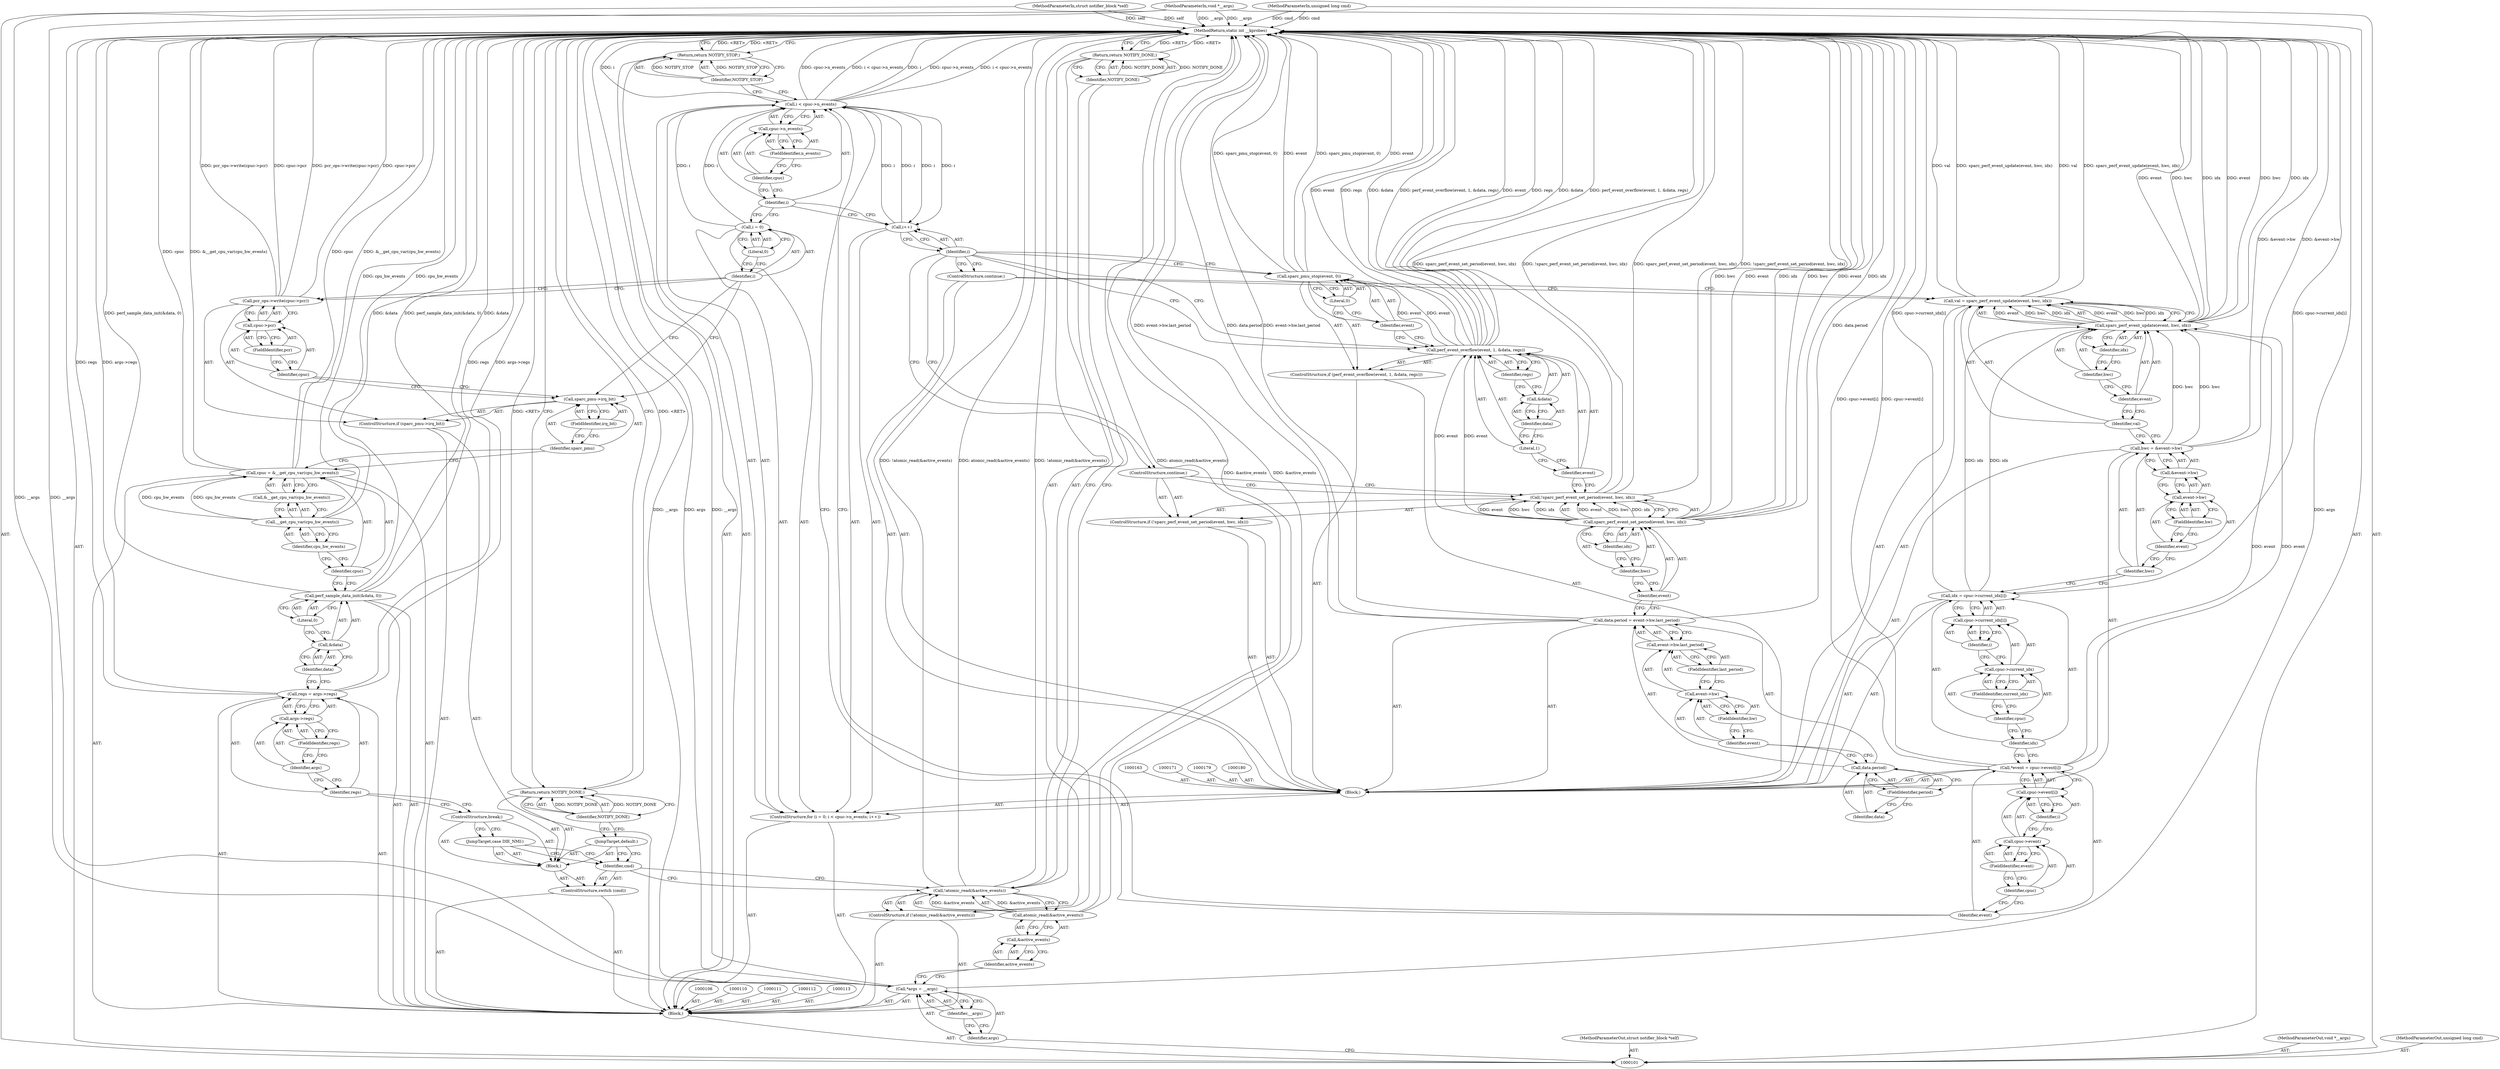 digraph "1_linux_a8b0ca17b80e92faab46ee7179ba9e99ccb61233_31" {
"1000222" [label="(MethodReturn,static int __kprobes)"];
"1000102" [label="(MethodParameterIn,struct notifier_block *self)"];
"1000316" [label="(MethodParameterOut,struct notifier_block *self)"];
"1000114" [label="(ControlStructure,if (!atomic_read(&active_events)))"];
"1000117" [label="(Call,&active_events)"];
"1000118" [label="(Identifier,active_events)"];
"1000115" [label="(Call,!atomic_read(&active_events))"];
"1000116" [label="(Call,atomic_read(&active_events))"];
"1000119" [label="(Return,return NOTIFY_DONE;)"];
"1000120" [label="(Identifier,NOTIFY_DONE)"];
"1000121" [label="(ControlStructure,switch (cmd))"];
"1000123" [label="(Block,)"];
"1000122" [label="(Identifier,cmd)"];
"1000124" [label="(JumpTarget,case DIE_NMI:)"];
"1000125" [label="(ControlStructure,break;)"];
"1000126" [label="(JumpTarget,default:)"];
"1000127" [label="(Return,return NOTIFY_DONE;)"];
"1000128" [label="(Identifier,NOTIFY_DONE)"];
"1000104" [label="(MethodParameterIn,void *__args)"];
"1000318" [label="(MethodParameterOut,void *__args)"];
"1000103" [label="(MethodParameterIn,unsigned long cmd)"];
"1000317" [label="(MethodParameterOut,unsigned long cmd)"];
"1000129" [label="(Call,regs = args->regs)"];
"1000130" [label="(Identifier,regs)"];
"1000133" [label="(FieldIdentifier,regs)"];
"1000131" [label="(Call,args->regs)"];
"1000132" [label="(Identifier,args)"];
"1000134" [label="(Call,perf_sample_data_init(&data, 0))"];
"1000135" [label="(Call,&data)"];
"1000136" [label="(Identifier,data)"];
"1000137" [label="(Literal,0)"];
"1000138" [label="(Call,cpuc = &__get_cpu_var(cpu_hw_events))"];
"1000139" [label="(Identifier,cpuc)"];
"1000142" [label="(Identifier,cpu_hw_events)"];
"1000140" [label="(Call,&__get_cpu_var(cpu_hw_events))"];
"1000141" [label="(Call,__get_cpu_var(cpu_hw_events))"];
"1000105" [label="(Block,)"];
"1000143" [label="(ControlStructure,if (sparc_pmu->irq_bit))"];
"1000146" [label="(FieldIdentifier,irq_bit)"];
"1000144" [label="(Call,sparc_pmu->irq_bit)"];
"1000145" [label="(Identifier,sparc_pmu)"];
"1000148" [label="(Call,cpuc->pcr)"];
"1000149" [label="(Identifier,cpuc)"];
"1000147" [label="(Call,pcr_ops->write(cpuc->pcr))"];
"1000150" [label="(FieldIdentifier,pcr)"];
"1000151" [label="(ControlStructure,for (i = 0; i < cpuc->n_events; i++))"];
"1000154" [label="(Literal,0)"];
"1000155" [label="(Call,i < cpuc->n_events)"];
"1000156" [label="(Identifier,i)"];
"1000157" [label="(Call,cpuc->n_events)"];
"1000158" [label="(Identifier,cpuc)"];
"1000159" [label="(FieldIdentifier,n_events)"];
"1000160" [label="(Call,i++)"];
"1000161" [label="(Identifier,i)"];
"1000152" [label="(Call,i = 0)"];
"1000153" [label="(Identifier,i)"];
"1000164" [label="(Call,*event = cpuc->event[i])"];
"1000165" [label="(Identifier,event)"];
"1000166" [label="(Call,cpuc->event[i])"];
"1000167" [label="(Call,cpuc->event)"];
"1000168" [label="(Identifier,cpuc)"];
"1000169" [label="(FieldIdentifier,event)"];
"1000170" [label="(Identifier,i)"];
"1000174" [label="(Call,cpuc->current_idx[i])"];
"1000175" [label="(Call,cpuc->current_idx)"];
"1000176" [label="(Identifier,cpuc)"];
"1000177" [label="(FieldIdentifier,current_idx)"];
"1000178" [label="(Identifier,i)"];
"1000172" [label="(Call,idx = cpuc->current_idx[i])"];
"1000173" [label="(Identifier,idx)"];
"1000107" [label="(Call,*args = __args)"];
"1000108" [label="(Identifier,args)"];
"1000109" [label="(Identifier,__args)"];
"1000162" [label="(Block,)"];
"1000186" [label="(FieldIdentifier,hw)"];
"1000181" [label="(Call,hwc = &event->hw)"];
"1000182" [label="(Identifier,hwc)"];
"1000183" [label="(Call,&event->hw)"];
"1000184" [label="(Call,event->hw)"];
"1000185" [label="(Identifier,event)"];
"1000187" [label="(Call,val = sparc_perf_event_update(event, hwc, idx))"];
"1000188" [label="(Identifier,val)"];
"1000190" [label="(Identifier,event)"];
"1000191" [label="(Identifier,hwc)"];
"1000192" [label="(Identifier,idx)"];
"1000189" [label="(Call,sparc_perf_event_update(event, hwc, idx))"];
"1000193" [label="(ControlStructure,continue;)"];
"1000198" [label="(Call,event->hw.last_period)"];
"1000199" [label="(Call,event->hw)"];
"1000200" [label="(Identifier,event)"];
"1000194" [label="(Call,data.period = event->hw.last_period)"];
"1000195" [label="(Call,data.period)"];
"1000196" [label="(Identifier,data)"];
"1000201" [label="(FieldIdentifier,hw)"];
"1000202" [label="(FieldIdentifier,last_period)"];
"1000197" [label="(FieldIdentifier,period)"];
"1000203" [label="(ControlStructure,if (!sparc_perf_event_set_period(event, hwc, idx)))"];
"1000206" [label="(Identifier,event)"];
"1000207" [label="(Identifier,hwc)"];
"1000208" [label="(Identifier,idx)"];
"1000204" [label="(Call,!sparc_perf_event_set_period(event, hwc, idx))"];
"1000205" [label="(Call,sparc_perf_event_set_period(event, hwc, idx))"];
"1000209" [label="(ControlStructure,continue;)"];
"1000210" [label="(ControlStructure,if (perf_event_overflow(event, 1, &data, regs)))"];
"1000212" [label="(Identifier,event)"];
"1000213" [label="(Literal,1)"];
"1000214" [label="(Call,&data)"];
"1000215" [label="(Identifier,data)"];
"1000216" [label="(Identifier,regs)"];
"1000211" [label="(Call,perf_event_overflow(event, 1, &data, regs))"];
"1000218" [label="(Identifier,event)"];
"1000219" [label="(Literal,0)"];
"1000217" [label="(Call,sparc_pmu_stop(event, 0))"];
"1000220" [label="(Return,return NOTIFY_STOP;)"];
"1000221" [label="(Identifier,NOTIFY_STOP)"];
"1000222" -> "1000101"  [label="AST: "];
"1000222" -> "1000119"  [label="CFG: "];
"1000222" -> "1000127"  [label="CFG: "];
"1000222" -> "1000220"  [label="CFG: "];
"1000127" -> "1000222"  [label="DDG: <RET>"];
"1000119" -> "1000222"  [label="DDG: <RET>"];
"1000220" -> "1000222"  [label="DDG: <RET>"];
"1000107" -> "1000222"  [label="DDG: args"];
"1000107" -> "1000222"  [label="DDG: __args"];
"1000189" -> "1000222"  [label="DDG: event"];
"1000189" -> "1000222"  [label="DDG: hwc"];
"1000189" -> "1000222"  [label="DDG: idx"];
"1000104" -> "1000222"  [label="DDG: __args"];
"1000205" -> "1000222"  [label="DDG: hwc"];
"1000205" -> "1000222"  [label="DDG: event"];
"1000205" -> "1000222"  [label="DDG: idx"];
"1000102" -> "1000222"  [label="DDG: self"];
"1000211" -> "1000222"  [label="DDG: event"];
"1000211" -> "1000222"  [label="DDG: regs"];
"1000211" -> "1000222"  [label="DDG: &data"];
"1000211" -> "1000222"  [label="DDG: perf_event_overflow(event, 1, &data, regs)"];
"1000204" -> "1000222"  [label="DDG: sparc_perf_event_set_period(event, hwc, idx)"];
"1000204" -> "1000222"  [label="DDG: !sparc_perf_event_set_period(event, hwc, idx)"];
"1000187" -> "1000222"  [label="DDG: val"];
"1000187" -> "1000222"  [label="DDG: sparc_perf_event_update(event, hwc, idx)"];
"1000116" -> "1000222"  [label="DDG: &active_events"];
"1000129" -> "1000222"  [label="DDG: regs"];
"1000129" -> "1000222"  [label="DDG: args->regs"];
"1000141" -> "1000222"  [label="DDG: cpu_hw_events"];
"1000155" -> "1000222"  [label="DDG: cpuc->n_events"];
"1000155" -> "1000222"  [label="DDG: i < cpuc->n_events"];
"1000155" -> "1000222"  [label="DDG: i"];
"1000217" -> "1000222"  [label="DDG: sparc_pmu_stop(event, 0)"];
"1000217" -> "1000222"  [label="DDG: event"];
"1000138" -> "1000222"  [label="DDG: cpuc"];
"1000138" -> "1000222"  [label="DDG: &__get_cpu_var(cpu_hw_events)"];
"1000164" -> "1000222"  [label="DDG: cpuc->event[i]"];
"1000194" -> "1000222"  [label="DDG: data.period"];
"1000194" -> "1000222"  [label="DDG: event->hw.last_period"];
"1000103" -> "1000222"  [label="DDG: cmd"];
"1000134" -> "1000222"  [label="DDG: perf_sample_data_init(&data, 0)"];
"1000134" -> "1000222"  [label="DDG: &data"];
"1000115" -> "1000222"  [label="DDG: !atomic_read(&active_events)"];
"1000115" -> "1000222"  [label="DDG: atomic_read(&active_events)"];
"1000147" -> "1000222"  [label="DDG: cpuc->pcr"];
"1000147" -> "1000222"  [label="DDG: pcr_ops->write(cpuc->pcr)"];
"1000181" -> "1000222"  [label="DDG: &event->hw"];
"1000172" -> "1000222"  [label="DDG: cpuc->current_idx[i]"];
"1000102" -> "1000101"  [label="AST: "];
"1000102" -> "1000222"  [label="DDG: self"];
"1000316" -> "1000101"  [label="AST: "];
"1000114" -> "1000105"  [label="AST: "];
"1000115" -> "1000114"  [label="AST: "];
"1000119" -> "1000114"  [label="AST: "];
"1000117" -> "1000116"  [label="AST: "];
"1000117" -> "1000118"  [label="CFG: "];
"1000118" -> "1000117"  [label="AST: "];
"1000116" -> "1000117"  [label="CFG: "];
"1000118" -> "1000117"  [label="AST: "];
"1000118" -> "1000107"  [label="CFG: "];
"1000117" -> "1000118"  [label="CFG: "];
"1000115" -> "1000114"  [label="AST: "];
"1000115" -> "1000116"  [label="CFG: "];
"1000116" -> "1000115"  [label="AST: "];
"1000120" -> "1000115"  [label="CFG: "];
"1000122" -> "1000115"  [label="CFG: "];
"1000115" -> "1000222"  [label="DDG: !atomic_read(&active_events)"];
"1000115" -> "1000222"  [label="DDG: atomic_read(&active_events)"];
"1000116" -> "1000115"  [label="DDG: &active_events"];
"1000116" -> "1000115"  [label="AST: "];
"1000116" -> "1000117"  [label="CFG: "];
"1000117" -> "1000116"  [label="AST: "];
"1000115" -> "1000116"  [label="CFG: "];
"1000116" -> "1000222"  [label="DDG: &active_events"];
"1000116" -> "1000115"  [label="DDG: &active_events"];
"1000119" -> "1000114"  [label="AST: "];
"1000119" -> "1000120"  [label="CFG: "];
"1000120" -> "1000119"  [label="AST: "];
"1000222" -> "1000119"  [label="CFG: "];
"1000119" -> "1000222"  [label="DDG: <RET>"];
"1000120" -> "1000119"  [label="DDG: NOTIFY_DONE"];
"1000120" -> "1000119"  [label="AST: "];
"1000120" -> "1000115"  [label="CFG: "];
"1000119" -> "1000120"  [label="CFG: "];
"1000120" -> "1000119"  [label="DDG: NOTIFY_DONE"];
"1000121" -> "1000105"  [label="AST: "];
"1000122" -> "1000121"  [label="AST: "];
"1000123" -> "1000121"  [label="AST: "];
"1000123" -> "1000121"  [label="AST: "];
"1000124" -> "1000123"  [label="AST: "];
"1000125" -> "1000123"  [label="AST: "];
"1000126" -> "1000123"  [label="AST: "];
"1000127" -> "1000123"  [label="AST: "];
"1000122" -> "1000121"  [label="AST: "];
"1000122" -> "1000115"  [label="CFG: "];
"1000124" -> "1000122"  [label="CFG: "];
"1000126" -> "1000122"  [label="CFG: "];
"1000124" -> "1000123"  [label="AST: "];
"1000124" -> "1000122"  [label="CFG: "];
"1000125" -> "1000124"  [label="CFG: "];
"1000125" -> "1000123"  [label="AST: "];
"1000125" -> "1000124"  [label="CFG: "];
"1000130" -> "1000125"  [label="CFG: "];
"1000126" -> "1000123"  [label="AST: "];
"1000126" -> "1000122"  [label="CFG: "];
"1000128" -> "1000126"  [label="CFG: "];
"1000127" -> "1000123"  [label="AST: "];
"1000127" -> "1000128"  [label="CFG: "];
"1000128" -> "1000127"  [label="AST: "];
"1000222" -> "1000127"  [label="CFG: "];
"1000127" -> "1000222"  [label="DDG: <RET>"];
"1000128" -> "1000127"  [label="DDG: NOTIFY_DONE"];
"1000128" -> "1000127"  [label="AST: "];
"1000128" -> "1000126"  [label="CFG: "];
"1000127" -> "1000128"  [label="CFG: "];
"1000128" -> "1000127"  [label="DDG: NOTIFY_DONE"];
"1000104" -> "1000101"  [label="AST: "];
"1000104" -> "1000222"  [label="DDG: __args"];
"1000104" -> "1000107"  [label="DDG: __args"];
"1000318" -> "1000101"  [label="AST: "];
"1000103" -> "1000101"  [label="AST: "];
"1000103" -> "1000222"  [label="DDG: cmd"];
"1000317" -> "1000101"  [label="AST: "];
"1000129" -> "1000105"  [label="AST: "];
"1000129" -> "1000131"  [label="CFG: "];
"1000130" -> "1000129"  [label="AST: "];
"1000131" -> "1000129"  [label="AST: "];
"1000136" -> "1000129"  [label="CFG: "];
"1000129" -> "1000222"  [label="DDG: regs"];
"1000129" -> "1000222"  [label="DDG: args->regs"];
"1000130" -> "1000129"  [label="AST: "];
"1000130" -> "1000125"  [label="CFG: "];
"1000132" -> "1000130"  [label="CFG: "];
"1000133" -> "1000131"  [label="AST: "];
"1000133" -> "1000132"  [label="CFG: "];
"1000131" -> "1000133"  [label="CFG: "];
"1000131" -> "1000129"  [label="AST: "];
"1000131" -> "1000133"  [label="CFG: "];
"1000132" -> "1000131"  [label="AST: "];
"1000133" -> "1000131"  [label="AST: "];
"1000129" -> "1000131"  [label="CFG: "];
"1000132" -> "1000131"  [label="AST: "];
"1000132" -> "1000130"  [label="CFG: "];
"1000133" -> "1000132"  [label="CFG: "];
"1000134" -> "1000105"  [label="AST: "];
"1000134" -> "1000137"  [label="CFG: "];
"1000135" -> "1000134"  [label="AST: "];
"1000137" -> "1000134"  [label="AST: "];
"1000139" -> "1000134"  [label="CFG: "];
"1000134" -> "1000222"  [label="DDG: perf_sample_data_init(&data, 0)"];
"1000134" -> "1000222"  [label="DDG: &data"];
"1000135" -> "1000134"  [label="AST: "];
"1000135" -> "1000136"  [label="CFG: "];
"1000136" -> "1000135"  [label="AST: "];
"1000137" -> "1000135"  [label="CFG: "];
"1000136" -> "1000135"  [label="AST: "];
"1000136" -> "1000129"  [label="CFG: "];
"1000135" -> "1000136"  [label="CFG: "];
"1000137" -> "1000134"  [label="AST: "];
"1000137" -> "1000135"  [label="CFG: "];
"1000134" -> "1000137"  [label="CFG: "];
"1000138" -> "1000105"  [label="AST: "];
"1000138" -> "1000140"  [label="CFG: "];
"1000139" -> "1000138"  [label="AST: "];
"1000140" -> "1000138"  [label="AST: "];
"1000145" -> "1000138"  [label="CFG: "];
"1000138" -> "1000222"  [label="DDG: cpuc"];
"1000138" -> "1000222"  [label="DDG: &__get_cpu_var(cpu_hw_events)"];
"1000141" -> "1000138"  [label="DDG: cpu_hw_events"];
"1000139" -> "1000138"  [label="AST: "];
"1000139" -> "1000134"  [label="CFG: "];
"1000142" -> "1000139"  [label="CFG: "];
"1000142" -> "1000141"  [label="AST: "];
"1000142" -> "1000139"  [label="CFG: "];
"1000141" -> "1000142"  [label="CFG: "];
"1000140" -> "1000138"  [label="AST: "];
"1000140" -> "1000141"  [label="CFG: "];
"1000141" -> "1000140"  [label="AST: "];
"1000138" -> "1000140"  [label="CFG: "];
"1000141" -> "1000140"  [label="AST: "];
"1000141" -> "1000142"  [label="CFG: "];
"1000142" -> "1000141"  [label="AST: "];
"1000140" -> "1000141"  [label="CFG: "];
"1000141" -> "1000222"  [label="DDG: cpu_hw_events"];
"1000141" -> "1000138"  [label="DDG: cpu_hw_events"];
"1000105" -> "1000101"  [label="AST: "];
"1000106" -> "1000105"  [label="AST: "];
"1000107" -> "1000105"  [label="AST: "];
"1000110" -> "1000105"  [label="AST: "];
"1000111" -> "1000105"  [label="AST: "];
"1000112" -> "1000105"  [label="AST: "];
"1000113" -> "1000105"  [label="AST: "];
"1000114" -> "1000105"  [label="AST: "];
"1000121" -> "1000105"  [label="AST: "];
"1000129" -> "1000105"  [label="AST: "];
"1000134" -> "1000105"  [label="AST: "];
"1000138" -> "1000105"  [label="AST: "];
"1000143" -> "1000105"  [label="AST: "];
"1000151" -> "1000105"  [label="AST: "];
"1000220" -> "1000105"  [label="AST: "];
"1000143" -> "1000105"  [label="AST: "];
"1000144" -> "1000143"  [label="AST: "];
"1000147" -> "1000143"  [label="AST: "];
"1000146" -> "1000144"  [label="AST: "];
"1000146" -> "1000145"  [label="CFG: "];
"1000144" -> "1000146"  [label="CFG: "];
"1000144" -> "1000143"  [label="AST: "];
"1000144" -> "1000146"  [label="CFG: "];
"1000145" -> "1000144"  [label="AST: "];
"1000146" -> "1000144"  [label="AST: "];
"1000149" -> "1000144"  [label="CFG: "];
"1000153" -> "1000144"  [label="CFG: "];
"1000145" -> "1000144"  [label="AST: "];
"1000145" -> "1000138"  [label="CFG: "];
"1000146" -> "1000145"  [label="CFG: "];
"1000148" -> "1000147"  [label="AST: "];
"1000148" -> "1000150"  [label="CFG: "];
"1000149" -> "1000148"  [label="AST: "];
"1000150" -> "1000148"  [label="AST: "];
"1000147" -> "1000148"  [label="CFG: "];
"1000149" -> "1000148"  [label="AST: "];
"1000149" -> "1000144"  [label="CFG: "];
"1000150" -> "1000149"  [label="CFG: "];
"1000147" -> "1000143"  [label="AST: "];
"1000147" -> "1000148"  [label="CFG: "];
"1000148" -> "1000147"  [label="AST: "];
"1000153" -> "1000147"  [label="CFG: "];
"1000147" -> "1000222"  [label="DDG: cpuc->pcr"];
"1000147" -> "1000222"  [label="DDG: pcr_ops->write(cpuc->pcr)"];
"1000150" -> "1000148"  [label="AST: "];
"1000150" -> "1000149"  [label="CFG: "];
"1000148" -> "1000150"  [label="CFG: "];
"1000151" -> "1000105"  [label="AST: "];
"1000152" -> "1000151"  [label="AST: "];
"1000155" -> "1000151"  [label="AST: "];
"1000160" -> "1000151"  [label="AST: "];
"1000162" -> "1000151"  [label="AST: "];
"1000154" -> "1000152"  [label="AST: "];
"1000154" -> "1000153"  [label="CFG: "];
"1000152" -> "1000154"  [label="CFG: "];
"1000155" -> "1000151"  [label="AST: "];
"1000155" -> "1000157"  [label="CFG: "];
"1000156" -> "1000155"  [label="AST: "];
"1000157" -> "1000155"  [label="AST: "];
"1000165" -> "1000155"  [label="CFG: "];
"1000221" -> "1000155"  [label="CFG: "];
"1000155" -> "1000222"  [label="DDG: cpuc->n_events"];
"1000155" -> "1000222"  [label="DDG: i < cpuc->n_events"];
"1000155" -> "1000222"  [label="DDG: i"];
"1000152" -> "1000155"  [label="DDG: i"];
"1000160" -> "1000155"  [label="DDG: i"];
"1000155" -> "1000160"  [label="DDG: i"];
"1000156" -> "1000155"  [label="AST: "];
"1000156" -> "1000152"  [label="CFG: "];
"1000156" -> "1000160"  [label="CFG: "];
"1000158" -> "1000156"  [label="CFG: "];
"1000157" -> "1000155"  [label="AST: "];
"1000157" -> "1000159"  [label="CFG: "];
"1000158" -> "1000157"  [label="AST: "];
"1000159" -> "1000157"  [label="AST: "];
"1000155" -> "1000157"  [label="CFG: "];
"1000158" -> "1000157"  [label="AST: "];
"1000158" -> "1000156"  [label="CFG: "];
"1000159" -> "1000158"  [label="CFG: "];
"1000159" -> "1000157"  [label="AST: "];
"1000159" -> "1000158"  [label="CFG: "];
"1000157" -> "1000159"  [label="CFG: "];
"1000160" -> "1000151"  [label="AST: "];
"1000160" -> "1000161"  [label="CFG: "];
"1000161" -> "1000160"  [label="AST: "];
"1000156" -> "1000160"  [label="CFG: "];
"1000160" -> "1000155"  [label="DDG: i"];
"1000155" -> "1000160"  [label="DDG: i"];
"1000161" -> "1000160"  [label="AST: "];
"1000161" -> "1000193"  [label="CFG: "];
"1000161" -> "1000209"  [label="CFG: "];
"1000161" -> "1000217"  [label="CFG: "];
"1000161" -> "1000211"  [label="CFG: "];
"1000160" -> "1000161"  [label="CFG: "];
"1000152" -> "1000151"  [label="AST: "];
"1000152" -> "1000154"  [label="CFG: "];
"1000153" -> "1000152"  [label="AST: "];
"1000154" -> "1000152"  [label="AST: "];
"1000156" -> "1000152"  [label="CFG: "];
"1000152" -> "1000155"  [label="DDG: i"];
"1000153" -> "1000152"  [label="AST: "];
"1000153" -> "1000147"  [label="CFG: "];
"1000153" -> "1000144"  [label="CFG: "];
"1000154" -> "1000153"  [label="CFG: "];
"1000164" -> "1000162"  [label="AST: "];
"1000164" -> "1000166"  [label="CFG: "];
"1000165" -> "1000164"  [label="AST: "];
"1000166" -> "1000164"  [label="AST: "];
"1000173" -> "1000164"  [label="CFG: "];
"1000164" -> "1000222"  [label="DDG: cpuc->event[i]"];
"1000164" -> "1000189"  [label="DDG: event"];
"1000165" -> "1000164"  [label="AST: "];
"1000165" -> "1000155"  [label="CFG: "];
"1000168" -> "1000165"  [label="CFG: "];
"1000166" -> "1000164"  [label="AST: "];
"1000166" -> "1000170"  [label="CFG: "];
"1000167" -> "1000166"  [label="AST: "];
"1000170" -> "1000166"  [label="AST: "];
"1000164" -> "1000166"  [label="CFG: "];
"1000167" -> "1000166"  [label="AST: "];
"1000167" -> "1000169"  [label="CFG: "];
"1000168" -> "1000167"  [label="AST: "];
"1000169" -> "1000167"  [label="AST: "];
"1000170" -> "1000167"  [label="CFG: "];
"1000168" -> "1000167"  [label="AST: "];
"1000168" -> "1000165"  [label="CFG: "];
"1000169" -> "1000168"  [label="CFG: "];
"1000169" -> "1000167"  [label="AST: "];
"1000169" -> "1000168"  [label="CFG: "];
"1000167" -> "1000169"  [label="CFG: "];
"1000170" -> "1000166"  [label="AST: "];
"1000170" -> "1000167"  [label="CFG: "];
"1000166" -> "1000170"  [label="CFG: "];
"1000174" -> "1000172"  [label="AST: "];
"1000174" -> "1000178"  [label="CFG: "];
"1000175" -> "1000174"  [label="AST: "];
"1000178" -> "1000174"  [label="AST: "];
"1000172" -> "1000174"  [label="CFG: "];
"1000175" -> "1000174"  [label="AST: "];
"1000175" -> "1000177"  [label="CFG: "];
"1000176" -> "1000175"  [label="AST: "];
"1000177" -> "1000175"  [label="AST: "];
"1000178" -> "1000175"  [label="CFG: "];
"1000176" -> "1000175"  [label="AST: "];
"1000176" -> "1000173"  [label="CFG: "];
"1000177" -> "1000176"  [label="CFG: "];
"1000177" -> "1000175"  [label="AST: "];
"1000177" -> "1000176"  [label="CFG: "];
"1000175" -> "1000177"  [label="CFG: "];
"1000178" -> "1000174"  [label="AST: "];
"1000178" -> "1000175"  [label="CFG: "];
"1000174" -> "1000178"  [label="CFG: "];
"1000172" -> "1000162"  [label="AST: "];
"1000172" -> "1000174"  [label="CFG: "];
"1000173" -> "1000172"  [label="AST: "];
"1000174" -> "1000172"  [label="AST: "];
"1000182" -> "1000172"  [label="CFG: "];
"1000172" -> "1000222"  [label="DDG: cpuc->current_idx[i]"];
"1000172" -> "1000189"  [label="DDG: idx"];
"1000173" -> "1000172"  [label="AST: "];
"1000173" -> "1000164"  [label="CFG: "];
"1000176" -> "1000173"  [label="CFG: "];
"1000107" -> "1000105"  [label="AST: "];
"1000107" -> "1000109"  [label="CFG: "];
"1000108" -> "1000107"  [label="AST: "];
"1000109" -> "1000107"  [label="AST: "];
"1000118" -> "1000107"  [label="CFG: "];
"1000107" -> "1000222"  [label="DDG: args"];
"1000107" -> "1000222"  [label="DDG: __args"];
"1000104" -> "1000107"  [label="DDG: __args"];
"1000108" -> "1000107"  [label="AST: "];
"1000108" -> "1000101"  [label="CFG: "];
"1000109" -> "1000108"  [label="CFG: "];
"1000109" -> "1000107"  [label="AST: "];
"1000109" -> "1000108"  [label="CFG: "];
"1000107" -> "1000109"  [label="CFG: "];
"1000162" -> "1000151"  [label="AST: "];
"1000163" -> "1000162"  [label="AST: "];
"1000164" -> "1000162"  [label="AST: "];
"1000171" -> "1000162"  [label="AST: "];
"1000172" -> "1000162"  [label="AST: "];
"1000179" -> "1000162"  [label="AST: "];
"1000180" -> "1000162"  [label="AST: "];
"1000181" -> "1000162"  [label="AST: "];
"1000187" -> "1000162"  [label="AST: "];
"1000193" -> "1000162"  [label="AST: "];
"1000194" -> "1000162"  [label="AST: "];
"1000203" -> "1000162"  [label="AST: "];
"1000210" -> "1000162"  [label="AST: "];
"1000186" -> "1000184"  [label="AST: "];
"1000186" -> "1000185"  [label="CFG: "];
"1000184" -> "1000186"  [label="CFG: "];
"1000181" -> "1000162"  [label="AST: "];
"1000181" -> "1000183"  [label="CFG: "];
"1000182" -> "1000181"  [label="AST: "];
"1000183" -> "1000181"  [label="AST: "];
"1000188" -> "1000181"  [label="CFG: "];
"1000181" -> "1000222"  [label="DDG: &event->hw"];
"1000181" -> "1000189"  [label="DDG: hwc"];
"1000182" -> "1000181"  [label="AST: "];
"1000182" -> "1000172"  [label="CFG: "];
"1000185" -> "1000182"  [label="CFG: "];
"1000183" -> "1000181"  [label="AST: "];
"1000183" -> "1000184"  [label="CFG: "];
"1000184" -> "1000183"  [label="AST: "];
"1000181" -> "1000183"  [label="CFG: "];
"1000184" -> "1000183"  [label="AST: "];
"1000184" -> "1000186"  [label="CFG: "];
"1000185" -> "1000184"  [label="AST: "];
"1000186" -> "1000184"  [label="AST: "];
"1000183" -> "1000184"  [label="CFG: "];
"1000185" -> "1000184"  [label="AST: "];
"1000185" -> "1000182"  [label="CFG: "];
"1000186" -> "1000185"  [label="CFG: "];
"1000187" -> "1000162"  [label="AST: "];
"1000187" -> "1000189"  [label="CFG: "];
"1000188" -> "1000187"  [label="AST: "];
"1000189" -> "1000187"  [label="AST: "];
"1000193" -> "1000187"  [label="CFG: "];
"1000187" -> "1000222"  [label="DDG: val"];
"1000187" -> "1000222"  [label="DDG: sparc_perf_event_update(event, hwc, idx)"];
"1000189" -> "1000187"  [label="DDG: event"];
"1000189" -> "1000187"  [label="DDG: hwc"];
"1000189" -> "1000187"  [label="DDG: idx"];
"1000188" -> "1000187"  [label="AST: "];
"1000188" -> "1000181"  [label="CFG: "];
"1000190" -> "1000188"  [label="CFG: "];
"1000190" -> "1000189"  [label="AST: "];
"1000190" -> "1000188"  [label="CFG: "];
"1000191" -> "1000190"  [label="CFG: "];
"1000191" -> "1000189"  [label="AST: "];
"1000191" -> "1000190"  [label="CFG: "];
"1000192" -> "1000191"  [label="CFG: "];
"1000192" -> "1000189"  [label="AST: "];
"1000192" -> "1000191"  [label="CFG: "];
"1000189" -> "1000192"  [label="CFG: "];
"1000189" -> "1000187"  [label="AST: "];
"1000189" -> "1000192"  [label="CFG: "];
"1000190" -> "1000189"  [label="AST: "];
"1000191" -> "1000189"  [label="AST: "];
"1000192" -> "1000189"  [label="AST: "];
"1000187" -> "1000189"  [label="CFG: "];
"1000189" -> "1000222"  [label="DDG: event"];
"1000189" -> "1000222"  [label="DDG: hwc"];
"1000189" -> "1000222"  [label="DDG: idx"];
"1000189" -> "1000187"  [label="DDG: event"];
"1000189" -> "1000187"  [label="DDG: hwc"];
"1000189" -> "1000187"  [label="DDG: idx"];
"1000164" -> "1000189"  [label="DDG: event"];
"1000181" -> "1000189"  [label="DDG: hwc"];
"1000172" -> "1000189"  [label="DDG: idx"];
"1000193" -> "1000162"  [label="AST: "];
"1000193" -> "1000187"  [label="CFG: "];
"1000161" -> "1000193"  [label="CFG: "];
"1000198" -> "1000194"  [label="AST: "];
"1000198" -> "1000202"  [label="CFG: "];
"1000199" -> "1000198"  [label="AST: "];
"1000202" -> "1000198"  [label="AST: "];
"1000194" -> "1000198"  [label="CFG: "];
"1000199" -> "1000198"  [label="AST: "];
"1000199" -> "1000201"  [label="CFG: "];
"1000200" -> "1000199"  [label="AST: "];
"1000201" -> "1000199"  [label="AST: "];
"1000202" -> "1000199"  [label="CFG: "];
"1000200" -> "1000199"  [label="AST: "];
"1000200" -> "1000195"  [label="CFG: "];
"1000201" -> "1000200"  [label="CFG: "];
"1000194" -> "1000162"  [label="AST: "];
"1000194" -> "1000198"  [label="CFG: "];
"1000195" -> "1000194"  [label="AST: "];
"1000198" -> "1000194"  [label="AST: "];
"1000206" -> "1000194"  [label="CFG: "];
"1000194" -> "1000222"  [label="DDG: data.period"];
"1000194" -> "1000222"  [label="DDG: event->hw.last_period"];
"1000195" -> "1000194"  [label="AST: "];
"1000195" -> "1000197"  [label="CFG: "];
"1000196" -> "1000195"  [label="AST: "];
"1000197" -> "1000195"  [label="AST: "];
"1000200" -> "1000195"  [label="CFG: "];
"1000196" -> "1000195"  [label="AST: "];
"1000197" -> "1000196"  [label="CFG: "];
"1000201" -> "1000199"  [label="AST: "];
"1000201" -> "1000200"  [label="CFG: "];
"1000199" -> "1000201"  [label="CFG: "];
"1000202" -> "1000198"  [label="AST: "];
"1000202" -> "1000199"  [label="CFG: "];
"1000198" -> "1000202"  [label="CFG: "];
"1000197" -> "1000195"  [label="AST: "];
"1000197" -> "1000196"  [label="CFG: "];
"1000195" -> "1000197"  [label="CFG: "];
"1000203" -> "1000162"  [label="AST: "];
"1000204" -> "1000203"  [label="AST: "];
"1000209" -> "1000203"  [label="AST: "];
"1000206" -> "1000205"  [label="AST: "];
"1000206" -> "1000194"  [label="CFG: "];
"1000207" -> "1000206"  [label="CFG: "];
"1000207" -> "1000205"  [label="AST: "];
"1000207" -> "1000206"  [label="CFG: "];
"1000208" -> "1000207"  [label="CFG: "];
"1000208" -> "1000205"  [label="AST: "];
"1000208" -> "1000207"  [label="CFG: "];
"1000205" -> "1000208"  [label="CFG: "];
"1000204" -> "1000203"  [label="AST: "];
"1000204" -> "1000205"  [label="CFG: "];
"1000205" -> "1000204"  [label="AST: "];
"1000209" -> "1000204"  [label="CFG: "];
"1000212" -> "1000204"  [label="CFG: "];
"1000204" -> "1000222"  [label="DDG: sparc_perf_event_set_period(event, hwc, idx)"];
"1000204" -> "1000222"  [label="DDG: !sparc_perf_event_set_period(event, hwc, idx)"];
"1000205" -> "1000204"  [label="DDG: event"];
"1000205" -> "1000204"  [label="DDG: hwc"];
"1000205" -> "1000204"  [label="DDG: idx"];
"1000205" -> "1000204"  [label="AST: "];
"1000205" -> "1000208"  [label="CFG: "];
"1000206" -> "1000205"  [label="AST: "];
"1000207" -> "1000205"  [label="AST: "];
"1000208" -> "1000205"  [label="AST: "];
"1000204" -> "1000205"  [label="CFG: "];
"1000205" -> "1000222"  [label="DDG: hwc"];
"1000205" -> "1000222"  [label="DDG: event"];
"1000205" -> "1000222"  [label="DDG: idx"];
"1000205" -> "1000204"  [label="DDG: event"];
"1000205" -> "1000204"  [label="DDG: hwc"];
"1000205" -> "1000204"  [label="DDG: idx"];
"1000205" -> "1000211"  [label="DDG: event"];
"1000209" -> "1000203"  [label="AST: "];
"1000209" -> "1000204"  [label="CFG: "];
"1000161" -> "1000209"  [label="CFG: "];
"1000210" -> "1000162"  [label="AST: "];
"1000211" -> "1000210"  [label="AST: "];
"1000217" -> "1000210"  [label="AST: "];
"1000212" -> "1000211"  [label="AST: "];
"1000212" -> "1000204"  [label="CFG: "];
"1000213" -> "1000212"  [label="CFG: "];
"1000213" -> "1000211"  [label="AST: "];
"1000213" -> "1000212"  [label="CFG: "];
"1000215" -> "1000213"  [label="CFG: "];
"1000214" -> "1000211"  [label="AST: "];
"1000214" -> "1000215"  [label="CFG: "];
"1000215" -> "1000214"  [label="AST: "];
"1000216" -> "1000214"  [label="CFG: "];
"1000215" -> "1000214"  [label="AST: "];
"1000215" -> "1000213"  [label="CFG: "];
"1000214" -> "1000215"  [label="CFG: "];
"1000216" -> "1000211"  [label="AST: "];
"1000216" -> "1000214"  [label="CFG: "];
"1000211" -> "1000216"  [label="CFG: "];
"1000211" -> "1000210"  [label="AST: "];
"1000211" -> "1000216"  [label="CFG: "];
"1000212" -> "1000211"  [label="AST: "];
"1000213" -> "1000211"  [label="AST: "];
"1000214" -> "1000211"  [label="AST: "];
"1000216" -> "1000211"  [label="AST: "];
"1000218" -> "1000211"  [label="CFG: "];
"1000161" -> "1000211"  [label="CFG: "];
"1000211" -> "1000222"  [label="DDG: event"];
"1000211" -> "1000222"  [label="DDG: regs"];
"1000211" -> "1000222"  [label="DDG: &data"];
"1000211" -> "1000222"  [label="DDG: perf_event_overflow(event, 1, &data, regs)"];
"1000205" -> "1000211"  [label="DDG: event"];
"1000211" -> "1000217"  [label="DDG: event"];
"1000218" -> "1000217"  [label="AST: "];
"1000218" -> "1000211"  [label="CFG: "];
"1000219" -> "1000218"  [label="CFG: "];
"1000219" -> "1000217"  [label="AST: "];
"1000219" -> "1000218"  [label="CFG: "];
"1000217" -> "1000219"  [label="CFG: "];
"1000217" -> "1000210"  [label="AST: "];
"1000217" -> "1000219"  [label="CFG: "];
"1000218" -> "1000217"  [label="AST: "];
"1000219" -> "1000217"  [label="AST: "];
"1000161" -> "1000217"  [label="CFG: "];
"1000217" -> "1000222"  [label="DDG: sparc_pmu_stop(event, 0)"];
"1000217" -> "1000222"  [label="DDG: event"];
"1000211" -> "1000217"  [label="DDG: event"];
"1000220" -> "1000105"  [label="AST: "];
"1000220" -> "1000221"  [label="CFG: "];
"1000221" -> "1000220"  [label="AST: "];
"1000222" -> "1000220"  [label="CFG: "];
"1000220" -> "1000222"  [label="DDG: <RET>"];
"1000221" -> "1000220"  [label="DDG: NOTIFY_STOP"];
"1000221" -> "1000220"  [label="AST: "];
"1000221" -> "1000155"  [label="CFG: "];
"1000220" -> "1000221"  [label="CFG: "];
"1000221" -> "1000220"  [label="DDG: NOTIFY_STOP"];
}
